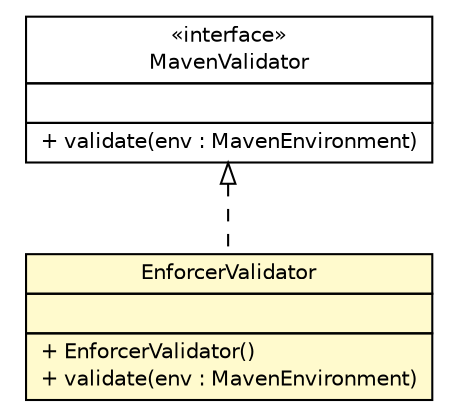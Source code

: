 #!/usr/local/bin/dot
#
# Class diagram 
# Generated by UMLGraph version 5.1 (http://www.umlgraph.org/)
#

digraph G {
	edge [fontname="Helvetica",fontsize=10,labelfontname="Helvetica",labelfontsize=10];
	node [fontname="Helvetica",fontsize=10,shape=plaintext];
	nodesep=0.25;
	ranksep=0.5;
	// com.qulice.maven.EnforcerValidator
	c75 [label=<<table title="com.qulice.maven.EnforcerValidator" border="0" cellborder="1" cellspacing="0" cellpadding="2" port="p" bgcolor="lemonChiffon" href="./EnforcerValidator.html">
		<tr><td><table border="0" cellspacing="0" cellpadding="1">
<tr><td align="center" balign="center"> EnforcerValidator </td></tr>
		</table></td></tr>
		<tr><td><table border="0" cellspacing="0" cellpadding="1">
<tr><td align="left" balign="left">  </td></tr>
		</table></td></tr>
		<tr><td><table border="0" cellspacing="0" cellpadding="1">
<tr><td align="left" balign="left"> + EnforcerValidator() </td></tr>
<tr><td align="left" balign="left"> + validate(env : MavenEnvironment) </td></tr>
		</table></td></tr>
		</table>>, fontname="Helvetica", fontcolor="black", fontsize=10.0];
	//com.qulice.maven.EnforcerValidator implements com.qulice.maven.MavenValidator
	c76:p -> c75:p [dir=back,arrowtail=empty,style=dashed];
	// com.qulice.maven.MavenValidator
	c76 [label=<<table title="com.qulice.maven.MavenValidator" border="0" cellborder="1" cellspacing="0" cellpadding="2" port="p" href="http://java.sun.com/j2se/1.4.2/docs/api/com/qulice/maven/MavenValidator.html">
		<tr><td><table border="0" cellspacing="0" cellpadding="1">
<tr><td align="center" balign="center"> &#171;interface&#187; </td></tr>
<tr><td align="center" balign="center"> MavenValidator </td></tr>
		</table></td></tr>
		<tr><td><table border="0" cellspacing="0" cellpadding="1">
<tr><td align="left" balign="left">  </td></tr>
		</table></td></tr>
		<tr><td><table border="0" cellspacing="0" cellpadding="1">
<tr><td align="left" balign="left"> + validate(env : MavenEnvironment) </td></tr>
		</table></td></tr>
		</table>>, fontname="Helvetica", fontcolor="black", fontsize=10.0];
}

